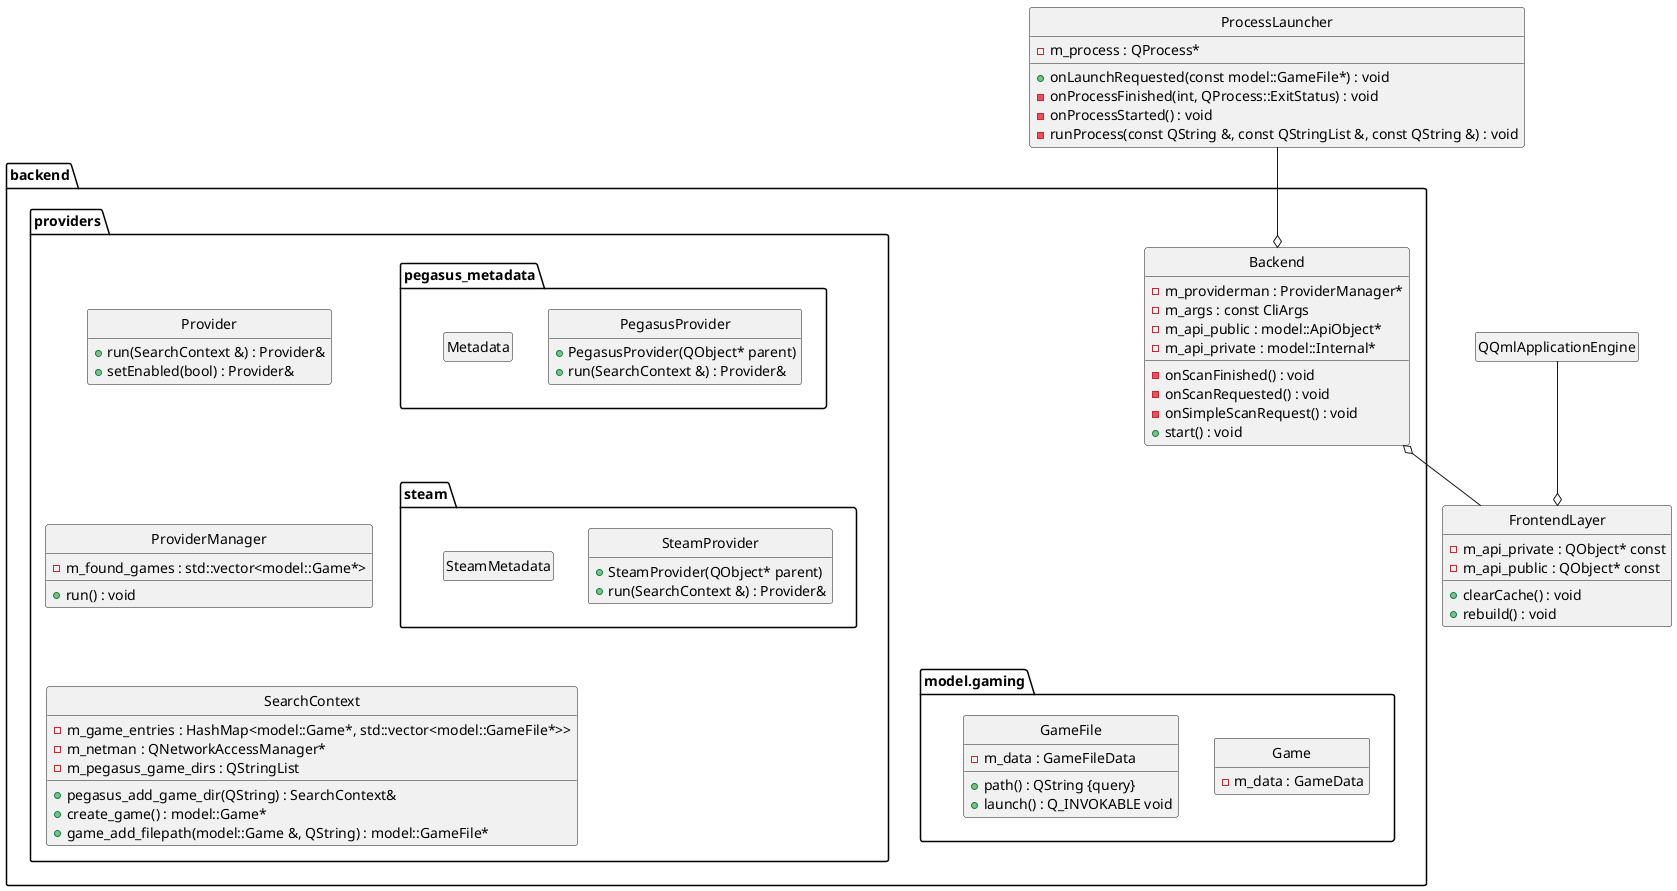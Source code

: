 @startuml

hide circle
hide empty method
hide empty member
allow_mixing

class FrontendLayer {
	-m_api_private : QObject* const
	-m_api_public : QObject* const
	+clearCache() : void
	+rebuild() : void
}

class QQmlApplicationEngine


class ProcessLauncher {
	-m_process : QProcess*
	+onLaunchRequested(const model::GameFile*) : void
	-onProcessFinished(int, QProcess::ExitStatus) : void
	-onProcessStarted() : void
	-runProcess(const QString &, const QStringList &, const QString &) : void
}


namespace backend {

	class Backend {
		-m_providerman : ProviderManager*
		-m_args : const CliArgs
		-m_api_public : model::ApiObject*
		-m_api_private : model::Internal*
		-onScanFinished() : void
		-onScanRequested() : void
		-onSimpleScanRequest() : void
		+start() : void
	}

	namespace providers{

	    class ProviderManager {
        	-m_found_games : std::vector<model::Game*>
        	+run() : void
        }

	    class pegasus_metadata.PegasusProvider {
            +PegasusProvider(QObject* parent)
            +run(SearchContext &) : Provider&
        }
        class pegasus_metadata.Metadata

        class steam.SteamProvider {
        	+SteamProvider(QObject* parent)
        	+run(SearchContext &) : Provider&
        }
        class steam.SteamMetadata

        class Provider {
        		+run(SearchContext &) : Provider&
        		+setEnabled(bool) : Provider&
        }
        class SearchContext {

            -m_game_entries : HashMap<model::Game*, std::vector<model::GameFile*>>
            -m_netman : QNetworkAccessManager*
            -m_pegasus_game_dirs : QStringList
            +pegasus_add_game_dir(QString) : SearchContext&
            +create_game() : model::Game*
            +game_add_filepath(model::Game &, QString) : model::GameFile*
        }
	}
	namespace "model.gaming" as modelGaming{
	    class Game{
	        -m_data : GameData
	    }
	    class GameFile {
        		-m_data : GameFileData
        		+path() : QString {query}
        		+launch() : Q_INVOKABLE void
        }
	}

}



'namespace frontend {
'    artifact "main.qml" as MainQml
'    artifact "MenuLayer.qml" as MenuLayer
'    artifact "theme.qml"  as theme
'}

pegasus_metadata -[hidden]- steam

steam -[hidden]- modelGaming

Provider -[hidden]- ProviderManager

ProviderManager -[hidden]- SearchContext


backend.Backend o-- .FrontendLayer

backend.Backend o-up- .ProcessLauncher

QQmlApplicationEngine --o .FrontendLayer




@enduml
